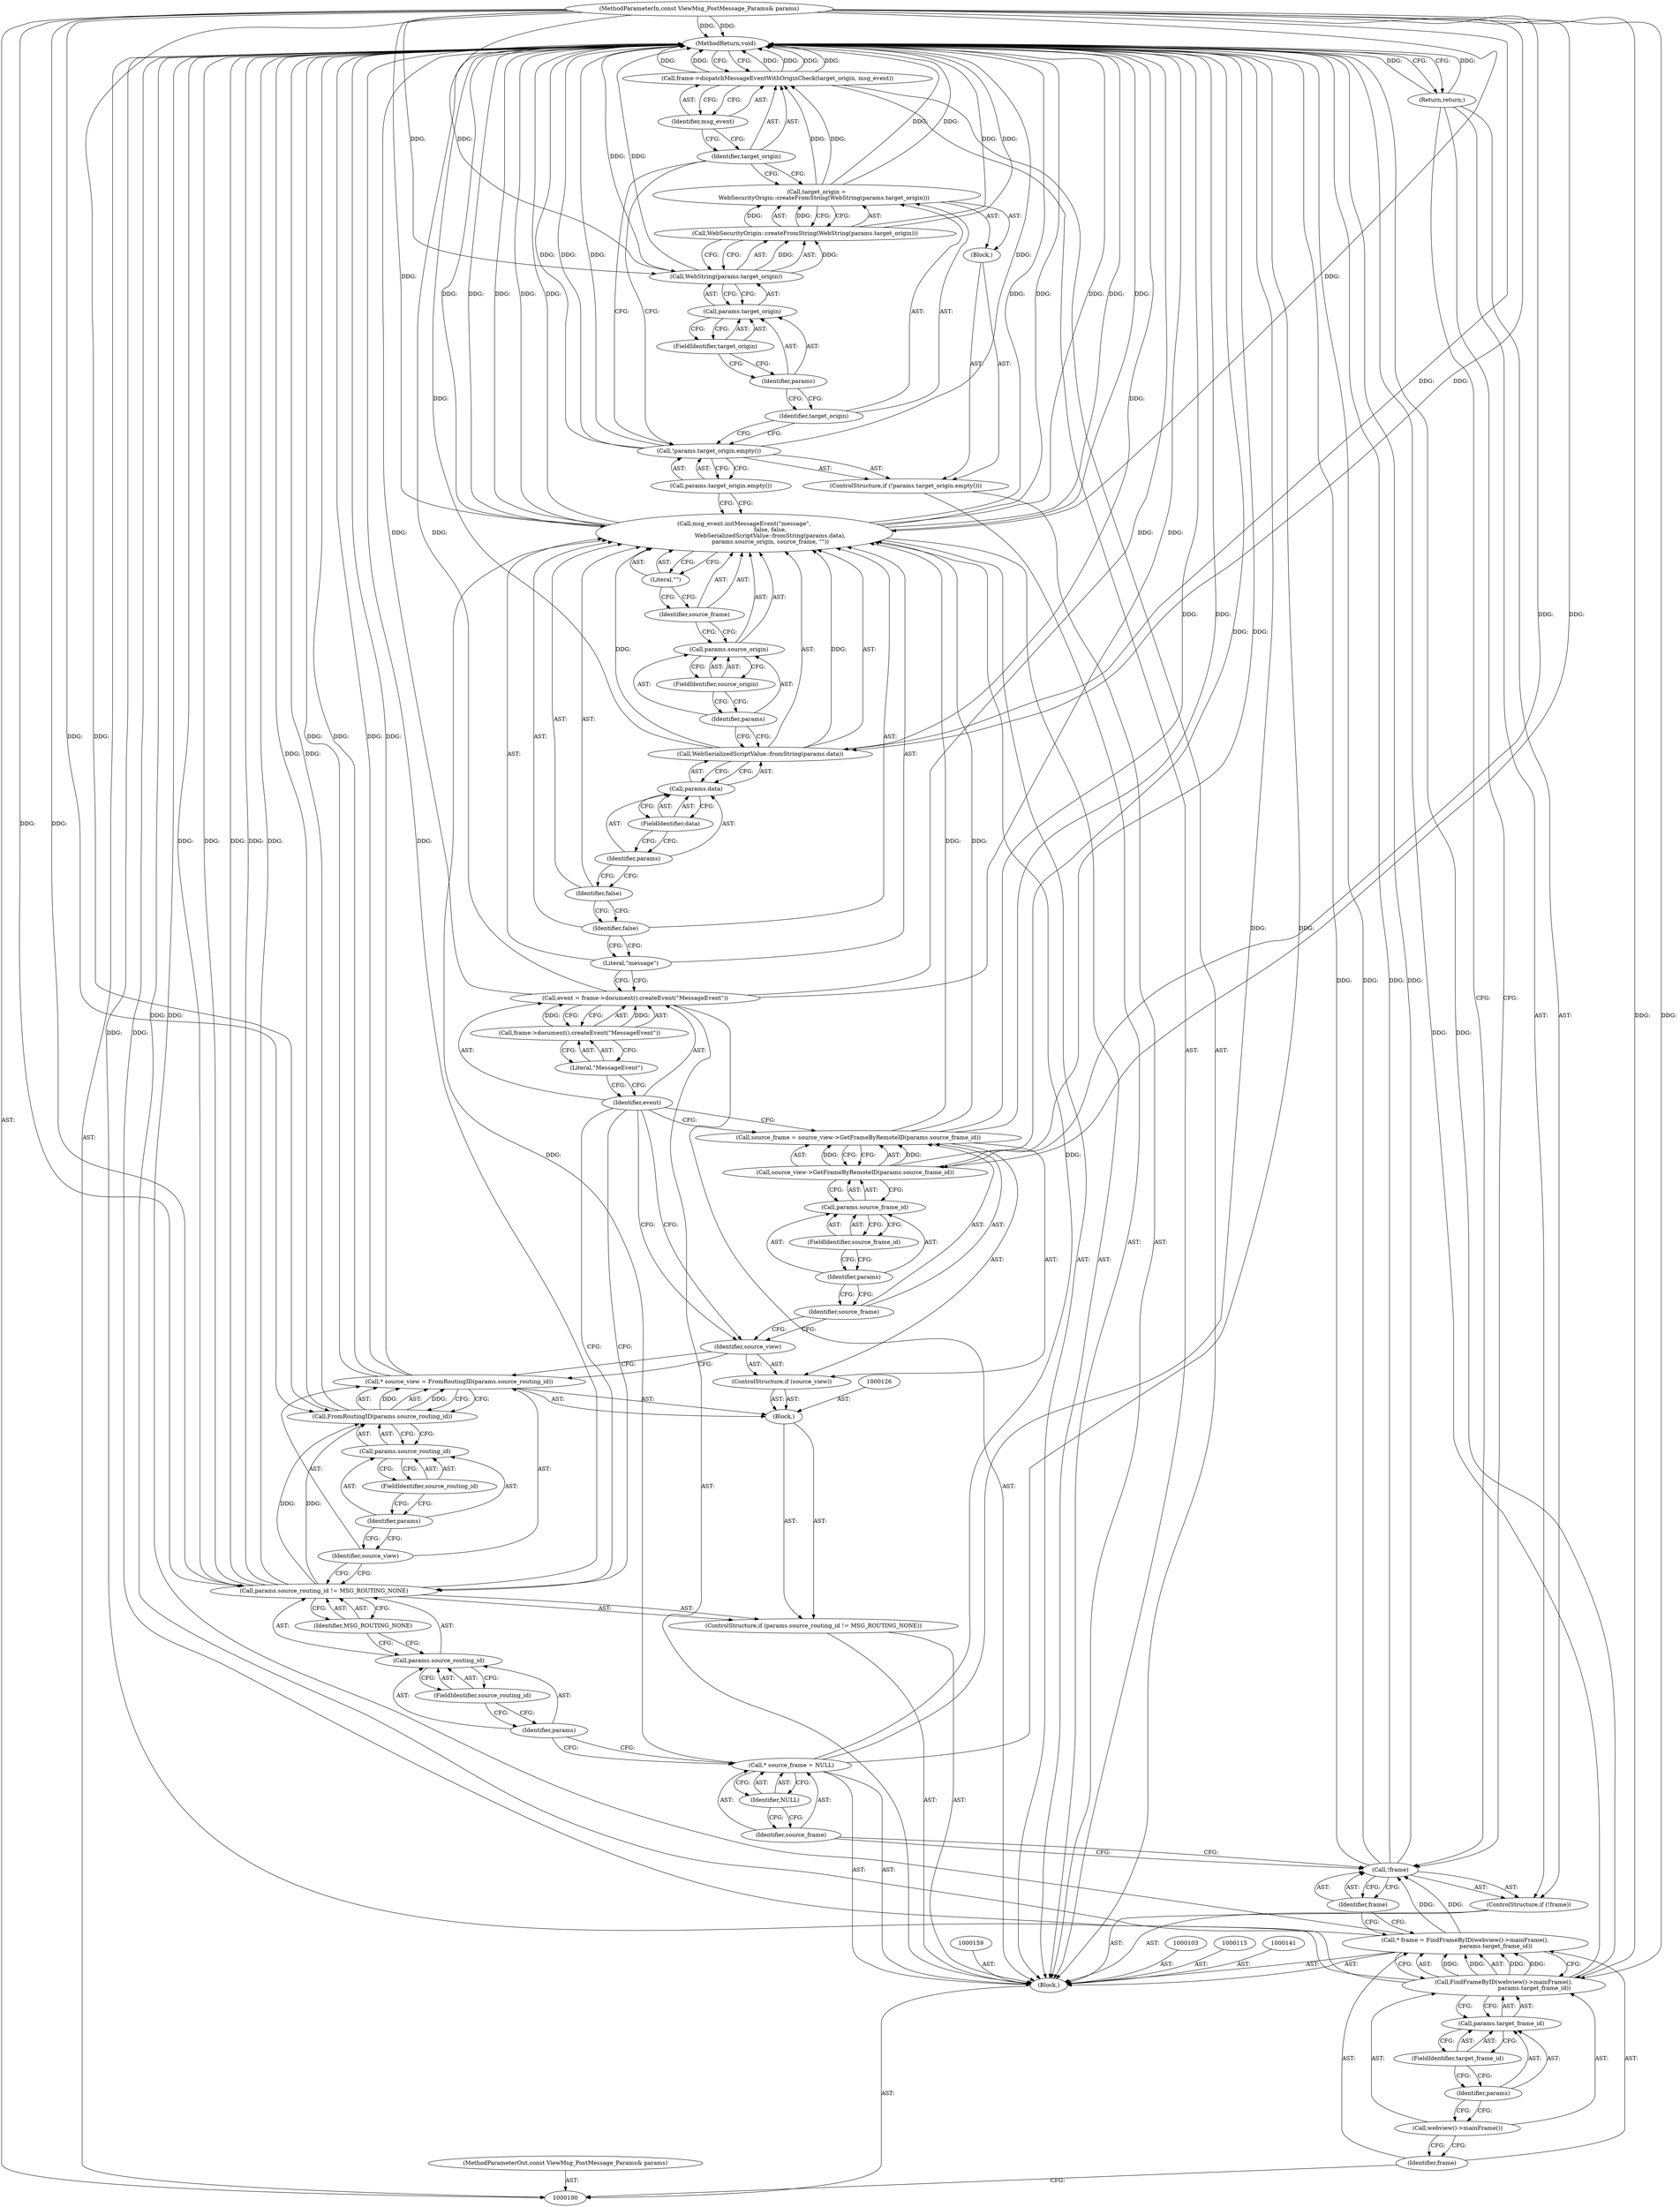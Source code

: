 digraph "0_Chrome_d1a59e4e845a01d7d7b80ef184b672752a9eae4d_0" {
"1000174" [label="(MethodReturn,void)"];
"1000127" [label="(Call,* source_view = FromRoutingID(params.source_routing_id))"];
"1000128" [label="(Identifier,source_view)"];
"1000129" [label="(Call,FromRoutingID(params.source_routing_id))"];
"1000130" [label="(Call,params.source_routing_id)"];
"1000131" [label="(Identifier,params)"];
"1000125" [label="(Block,)"];
"1000132" [label="(FieldIdentifier,source_routing_id)"];
"1000133" [label="(ControlStructure,if (source_view))"];
"1000134" [label="(Identifier,source_view)"];
"1000137" [label="(Call,source_view->GetFrameByRemoteID(params.source_frame_id))"];
"1000138" [label="(Call,params.source_frame_id)"];
"1000139" [label="(Identifier,params)"];
"1000135" [label="(Call,source_frame = source_view->GetFrameByRemoteID(params.source_frame_id))"];
"1000136" [label="(Identifier,source_frame)"];
"1000140" [label="(FieldIdentifier,source_frame_id)"];
"1000142" [label="(Call,event = frame->document().createEvent(\"MessageEvent\"))"];
"1000143" [label="(Identifier,event)"];
"1000144" [label="(Call,frame->document().createEvent(\"MessageEvent\"))"];
"1000145" [label="(Literal,\"MessageEvent\")"];
"1000146" [label="(Call,msg_event.initMessageEvent(\"message\",\n                             false, false,\n                             WebSerializedScriptValue::fromString(params.data),\n                             params.source_origin, source_frame, \"\"))"];
"1000147" [label="(Literal,\"message\")"];
"1000148" [label="(Identifier,false)"];
"1000149" [label="(Identifier,false)"];
"1000150" [label="(Call,WebSerializedScriptValue::fromString(params.data))"];
"1000151" [label="(Call,params.data)"];
"1000152" [label="(Identifier,params)"];
"1000153" [label="(FieldIdentifier,data)"];
"1000101" [label="(MethodParameterIn,const ViewMsg_PostMessage_Params& params)"];
"1000253" [label="(MethodParameterOut,const ViewMsg_PostMessage_Params& params)"];
"1000102" [label="(Block,)"];
"1000154" [label="(Call,params.source_origin)"];
"1000155" [label="(Identifier,params)"];
"1000156" [label="(FieldIdentifier,source_origin)"];
"1000157" [label="(Identifier,source_frame)"];
"1000158" [label="(Literal,\"\")"];
"1000160" [label="(ControlStructure,if (!params.target_origin.empty()))"];
"1000163" [label="(Block,)"];
"1000161" [label="(Call,!params.target_origin.empty())"];
"1000162" [label="(Call,params.target_origin.empty())"];
"1000164" [label="(Call,target_origin =\n        WebSecurityOrigin::createFromString(WebString(params.target_origin)))"];
"1000165" [label="(Identifier,target_origin)"];
"1000167" [label="(Call,WebString(params.target_origin))"];
"1000168" [label="(Call,params.target_origin)"];
"1000169" [label="(Identifier,params)"];
"1000170" [label="(FieldIdentifier,target_origin)"];
"1000166" [label="(Call,WebSecurityOrigin::createFromString(WebString(params.target_origin)))"];
"1000171" [label="(Call,frame->dispatchMessageEventWithOriginCheck(target_origin, msg_event))"];
"1000172" [label="(Identifier,target_origin)"];
"1000173" [label="(Identifier,msg_event)"];
"1000104" [label="(Call,* frame = FindFrameByID(webview()->mainFrame(),\n                                  params.target_frame_id))"];
"1000105" [label="(Identifier,frame)"];
"1000106" [label="(Call,FindFrameByID(webview()->mainFrame(),\n                                  params.target_frame_id))"];
"1000107" [label="(Call,webview()->mainFrame())"];
"1000108" [label="(Call,params.target_frame_id)"];
"1000109" [label="(Identifier,params)"];
"1000110" [label="(FieldIdentifier,target_frame_id)"];
"1000111" [label="(ControlStructure,if (!frame))"];
"1000112" [label="(Call,!frame)"];
"1000113" [label="(Identifier,frame)"];
"1000114" [label="(Return,return;)"];
"1000116" [label="(Call,* source_frame = NULL)"];
"1000117" [label="(Identifier,source_frame)"];
"1000118" [label="(Identifier,NULL)"];
"1000123" [label="(FieldIdentifier,source_routing_id)"];
"1000119" [label="(ControlStructure,if (params.source_routing_id != MSG_ROUTING_NONE))"];
"1000124" [label="(Identifier,MSG_ROUTING_NONE)"];
"1000120" [label="(Call,params.source_routing_id != MSG_ROUTING_NONE)"];
"1000121" [label="(Call,params.source_routing_id)"];
"1000122" [label="(Identifier,params)"];
"1000174" -> "1000100"  [label="AST: "];
"1000174" -> "1000114"  [label="CFG: "];
"1000174" -> "1000171"  [label="CFG: "];
"1000114" -> "1000174"  [label="DDG: "];
"1000106" -> "1000174"  [label="DDG: "];
"1000106" -> "1000174"  [label="DDG: "];
"1000146" -> "1000174"  [label="DDG: "];
"1000146" -> "1000174"  [label="DDG: "];
"1000146" -> "1000174"  [label="DDG: "];
"1000146" -> "1000174"  [label="DDG: "];
"1000146" -> "1000174"  [label="DDG: "];
"1000164" -> "1000174"  [label="DDG: "];
"1000120" -> "1000174"  [label="DDG: "];
"1000120" -> "1000174"  [label="DDG: "];
"1000120" -> "1000174"  [label="DDG: "];
"1000116" -> "1000174"  [label="DDG: "];
"1000112" -> "1000174"  [label="DDG: "];
"1000112" -> "1000174"  [label="DDG: "];
"1000167" -> "1000174"  [label="DDG: "];
"1000129" -> "1000174"  [label="DDG: "];
"1000171" -> "1000174"  [label="DDG: "];
"1000171" -> "1000174"  [label="DDG: "];
"1000171" -> "1000174"  [label="DDG: "];
"1000150" -> "1000174"  [label="DDG: "];
"1000127" -> "1000174"  [label="DDG: "];
"1000127" -> "1000174"  [label="DDG: "];
"1000142" -> "1000174"  [label="DDG: "];
"1000142" -> "1000174"  [label="DDG: "];
"1000166" -> "1000174"  [label="DDG: "];
"1000101" -> "1000174"  [label="DDG: "];
"1000137" -> "1000174"  [label="DDG: "];
"1000161" -> "1000174"  [label="DDG: "];
"1000161" -> "1000174"  [label="DDG: "];
"1000135" -> "1000174"  [label="DDG: "];
"1000104" -> "1000174"  [label="DDG: "];
"1000127" -> "1000125"  [label="AST: "];
"1000127" -> "1000129"  [label="CFG: "];
"1000128" -> "1000127"  [label="AST: "];
"1000129" -> "1000127"  [label="AST: "];
"1000134" -> "1000127"  [label="CFG: "];
"1000127" -> "1000174"  [label="DDG: "];
"1000127" -> "1000174"  [label="DDG: "];
"1000129" -> "1000127"  [label="DDG: "];
"1000128" -> "1000127"  [label="AST: "];
"1000128" -> "1000120"  [label="CFG: "];
"1000131" -> "1000128"  [label="CFG: "];
"1000129" -> "1000127"  [label="AST: "];
"1000129" -> "1000130"  [label="CFG: "];
"1000130" -> "1000129"  [label="AST: "];
"1000127" -> "1000129"  [label="CFG: "];
"1000129" -> "1000174"  [label="DDG: "];
"1000129" -> "1000127"  [label="DDG: "];
"1000120" -> "1000129"  [label="DDG: "];
"1000101" -> "1000129"  [label="DDG: "];
"1000130" -> "1000129"  [label="AST: "];
"1000130" -> "1000132"  [label="CFG: "];
"1000131" -> "1000130"  [label="AST: "];
"1000132" -> "1000130"  [label="AST: "];
"1000129" -> "1000130"  [label="CFG: "];
"1000131" -> "1000130"  [label="AST: "];
"1000131" -> "1000128"  [label="CFG: "];
"1000132" -> "1000131"  [label="CFG: "];
"1000125" -> "1000119"  [label="AST: "];
"1000126" -> "1000125"  [label="AST: "];
"1000127" -> "1000125"  [label="AST: "];
"1000133" -> "1000125"  [label="AST: "];
"1000132" -> "1000130"  [label="AST: "];
"1000132" -> "1000131"  [label="CFG: "];
"1000130" -> "1000132"  [label="CFG: "];
"1000133" -> "1000125"  [label="AST: "];
"1000134" -> "1000133"  [label="AST: "];
"1000135" -> "1000133"  [label="AST: "];
"1000134" -> "1000133"  [label="AST: "];
"1000134" -> "1000127"  [label="CFG: "];
"1000136" -> "1000134"  [label="CFG: "];
"1000143" -> "1000134"  [label="CFG: "];
"1000137" -> "1000135"  [label="AST: "];
"1000137" -> "1000138"  [label="CFG: "];
"1000138" -> "1000137"  [label="AST: "];
"1000135" -> "1000137"  [label="CFG: "];
"1000137" -> "1000174"  [label="DDG: "];
"1000137" -> "1000135"  [label="DDG: "];
"1000101" -> "1000137"  [label="DDG: "];
"1000138" -> "1000137"  [label="AST: "];
"1000138" -> "1000140"  [label="CFG: "];
"1000139" -> "1000138"  [label="AST: "];
"1000140" -> "1000138"  [label="AST: "];
"1000137" -> "1000138"  [label="CFG: "];
"1000139" -> "1000138"  [label="AST: "];
"1000139" -> "1000136"  [label="CFG: "];
"1000140" -> "1000139"  [label="CFG: "];
"1000135" -> "1000133"  [label="AST: "];
"1000135" -> "1000137"  [label="CFG: "];
"1000136" -> "1000135"  [label="AST: "];
"1000137" -> "1000135"  [label="AST: "];
"1000143" -> "1000135"  [label="CFG: "];
"1000135" -> "1000174"  [label="DDG: "];
"1000137" -> "1000135"  [label="DDG: "];
"1000135" -> "1000146"  [label="DDG: "];
"1000136" -> "1000135"  [label="AST: "];
"1000136" -> "1000134"  [label="CFG: "];
"1000139" -> "1000136"  [label="CFG: "];
"1000140" -> "1000138"  [label="AST: "];
"1000140" -> "1000139"  [label="CFG: "];
"1000138" -> "1000140"  [label="CFG: "];
"1000142" -> "1000102"  [label="AST: "];
"1000142" -> "1000144"  [label="CFG: "];
"1000143" -> "1000142"  [label="AST: "];
"1000144" -> "1000142"  [label="AST: "];
"1000147" -> "1000142"  [label="CFG: "];
"1000142" -> "1000174"  [label="DDG: "];
"1000142" -> "1000174"  [label="DDG: "];
"1000144" -> "1000142"  [label="DDG: "];
"1000143" -> "1000142"  [label="AST: "];
"1000143" -> "1000135"  [label="CFG: "];
"1000143" -> "1000134"  [label="CFG: "];
"1000143" -> "1000120"  [label="CFG: "];
"1000145" -> "1000143"  [label="CFG: "];
"1000144" -> "1000142"  [label="AST: "];
"1000144" -> "1000145"  [label="CFG: "];
"1000145" -> "1000144"  [label="AST: "];
"1000142" -> "1000144"  [label="CFG: "];
"1000144" -> "1000142"  [label="DDG: "];
"1000145" -> "1000144"  [label="AST: "];
"1000145" -> "1000143"  [label="CFG: "];
"1000144" -> "1000145"  [label="CFG: "];
"1000146" -> "1000102"  [label="AST: "];
"1000146" -> "1000158"  [label="CFG: "];
"1000147" -> "1000146"  [label="AST: "];
"1000148" -> "1000146"  [label="AST: "];
"1000149" -> "1000146"  [label="AST: "];
"1000150" -> "1000146"  [label="AST: "];
"1000154" -> "1000146"  [label="AST: "];
"1000157" -> "1000146"  [label="AST: "];
"1000158" -> "1000146"  [label="AST: "];
"1000162" -> "1000146"  [label="CFG: "];
"1000146" -> "1000174"  [label="DDG: "];
"1000146" -> "1000174"  [label="DDG: "];
"1000146" -> "1000174"  [label="DDG: "];
"1000146" -> "1000174"  [label="DDG: "];
"1000146" -> "1000174"  [label="DDG: "];
"1000150" -> "1000146"  [label="DDG: "];
"1000101" -> "1000146"  [label="DDG: "];
"1000116" -> "1000146"  [label="DDG: "];
"1000135" -> "1000146"  [label="DDG: "];
"1000147" -> "1000146"  [label="AST: "];
"1000147" -> "1000142"  [label="CFG: "];
"1000148" -> "1000147"  [label="CFG: "];
"1000148" -> "1000146"  [label="AST: "];
"1000148" -> "1000147"  [label="CFG: "];
"1000149" -> "1000148"  [label="CFG: "];
"1000149" -> "1000146"  [label="AST: "];
"1000149" -> "1000148"  [label="CFG: "];
"1000152" -> "1000149"  [label="CFG: "];
"1000150" -> "1000146"  [label="AST: "];
"1000150" -> "1000151"  [label="CFG: "];
"1000151" -> "1000150"  [label="AST: "];
"1000155" -> "1000150"  [label="CFG: "];
"1000150" -> "1000174"  [label="DDG: "];
"1000150" -> "1000146"  [label="DDG: "];
"1000101" -> "1000150"  [label="DDG: "];
"1000151" -> "1000150"  [label="AST: "];
"1000151" -> "1000153"  [label="CFG: "];
"1000152" -> "1000151"  [label="AST: "];
"1000153" -> "1000151"  [label="AST: "];
"1000150" -> "1000151"  [label="CFG: "];
"1000152" -> "1000151"  [label="AST: "];
"1000152" -> "1000149"  [label="CFG: "];
"1000153" -> "1000152"  [label="CFG: "];
"1000153" -> "1000151"  [label="AST: "];
"1000153" -> "1000152"  [label="CFG: "];
"1000151" -> "1000153"  [label="CFG: "];
"1000101" -> "1000100"  [label="AST: "];
"1000101" -> "1000174"  [label="DDG: "];
"1000101" -> "1000106"  [label="DDG: "];
"1000101" -> "1000120"  [label="DDG: "];
"1000101" -> "1000129"  [label="DDG: "];
"1000101" -> "1000137"  [label="DDG: "];
"1000101" -> "1000150"  [label="DDG: "];
"1000101" -> "1000146"  [label="DDG: "];
"1000101" -> "1000167"  [label="DDG: "];
"1000253" -> "1000100"  [label="AST: "];
"1000102" -> "1000100"  [label="AST: "];
"1000103" -> "1000102"  [label="AST: "];
"1000104" -> "1000102"  [label="AST: "];
"1000111" -> "1000102"  [label="AST: "];
"1000115" -> "1000102"  [label="AST: "];
"1000116" -> "1000102"  [label="AST: "];
"1000119" -> "1000102"  [label="AST: "];
"1000141" -> "1000102"  [label="AST: "];
"1000142" -> "1000102"  [label="AST: "];
"1000146" -> "1000102"  [label="AST: "];
"1000159" -> "1000102"  [label="AST: "];
"1000160" -> "1000102"  [label="AST: "];
"1000171" -> "1000102"  [label="AST: "];
"1000154" -> "1000146"  [label="AST: "];
"1000154" -> "1000156"  [label="CFG: "];
"1000155" -> "1000154"  [label="AST: "];
"1000156" -> "1000154"  [label="AST: "];
"1000157" -> "1000154"  [label="CFG: "];
"1000155" -> "1000154"  [label="AST: "];
"1000155" -> "1000150"  [label="CFG: "];
"1000156" -> "1000155"  [label="CFG: "];
"1000156" -> "1000154"  [label="AST: "];
"1000156" -> "1000155"  [label="CFG: "];
"1000154" -> "1000156"  [label="CFG: "];
"1000157" -> "1000146"  [label="AST: "];
"1000157" -> "1000154"  [label="CFG: "];
"1000158" -> "1000157"  [label="CFG: "];
"1000158" -> "1000146"  [label="AST: "];
"1000158" -> "1000157"  [label="CFG: "];
"1000146" -> "1000158"  [label="CFG: "];
"1000160" -> "1000102"  [label="AST: "];
"1000161" -> "1000160"  [label="AST: "];
"1000163" -> "1000160"  [label="AST: "];
"1000163" -> "1000160"  [label="AST: "];
"1000164" -> "1000163"  [label="AST: "];
"1000161" -> "1000160"  [label="AST: "];
"1000161" -> "1000162"  [label="CFG: "];
"1000162" -> "1000161"  [label="AST: "];
"1000165" -> "1000161"  [label="CFG: "];
"1000172" -> "1000161"  [label="CFG: "];
"1000161" -> "1000174"  [label="DDG: "];
"1000161" -> "1000174"  [label="DDG: "];
"1000162" -> "1000161"  [label="AST: "];
"1000162" -> "1000146"  [label="CFG: "];
"1000161" -> "1000162"  [label="CFG: "];
"1000164" -> "1000163"  [label="AST: "];
"1000164" -> "1000166"  [label="CFG: "];
"1000165" -> "1000164"  [label="AST: "];
"1000166" -> "1000164"  [label="AST: "];
"1000172" -> "1000164"  [label="CFG: "];
"1000164" -> "1000174"  [label="DDG: "];
"1000166" -> "1000164"  [label="DDG: "];
"1000164" -> "1000171"  [label="DDG: "];
"1000165" -> "1000164"  [label="AST: "];
"1000165" -> "1000161"  [label="CFG: "];
"1000169" -> "1000165"  [label="CFG: "];
"1000167" -> "1000166"  [label="AST: "];
"1000167" -> "1000168"  [label="CFG: "];
"1000168" -> "1000167"  [label="AST: "];
"1000166" -> "1000167"  [label="CFG: "];
"1000167" -> "1000174"  [label="DDG: "];
"1000167" -> "1000166"  [label="DDG: "];
"1000101" -> "1000167"  [label="DDG: "];
"1000168" -> "1000167"  [label="AST: "];
"1000168" -> "1000170"  [label="CFG: "];
"1000169" -> "1000168"  [label="AST: "];
"1000170" -> "1000168"  [label="AST: "];
"1000167" -> "1000168"  [label="CFG: "];
"1000169" -> "1000168"  [label="AST: "];
"1000169" -> "1000165"  [label="CFG: "];
"1000170" -> "1000169"  [label="CFG: "];
"1000170" -> "1000168"  [label="AST: "];
"1000170" -> "1000169"  [label="CFG: "];
"1000168" -> "1000170"  [label="CFG: "];
"1000166" -> "1000164"  [label="AST: "];
"1000166" -> "1000167"  [label="CFG: "];
"1000167" -> "1000166"  [label="AST: "];
"1000164" -> "1000166"  [label="CFG: "];
"1000166" -> "1000174"  [label="DDG: "];
"1000166" -> "1000164"  [label="DDG: "];
"1000167" -> "1000166"  [label="DDG: "];
"1000171" -> "1000102"  [label="AST: "];
"1000171" -> "1000173"  [label="CFG: "];
"1000172" -> "1000171"  [label="AST: "];
"1000173" -> "1000171"  [label="AST: "];
"1000174" -> "1000171"  [label="CFG: "];
"1000171" -> "1000174"  [label="DDG: "];
"1000171" -> "1000174"  [label="DDG: "];
"1000171" -> "1000174"  [label="DDG: "];
"1000164" -> "1000171"  [label="DDG: "];
"1000172" -> "1000171"  [label="AST: "];
"1000172" -> "1000164"  [label="CFG: "];
"1000172" -> "1000161"  [label="CFG: "];
"1000173" -> "1000172"  [label="CFG: "];
"1000173" -> "1000171"  [label="AST: "];
"1000173" -> "1000172"  [label="CFG: "];
"1000171" -> "1000173"  [label="CFG: "];
"1000104" -> "1000102"  [label="AST: "];
"1000104" -> "1000106"  [label="CFG: "];
"1000105" -> "1000104"  [label="AST: "];
"1000106" -> "1000104"  [label="AST: "];
"1000113" -> "1000104"  [label="CFG: "];
"1000104" -> "1000174"  [label="DDG: "];
"1000106" -> "1000104"  [label="DDG: "];
"1000106" -> "1000104"  [label="DDG: "];
"1000104" -> "1000112"  [label="DDG: "];
"1000105" -> "1000104"  [label="AST: "];
"1000105" -> "1000100"  [label="CFG: "];
"1000107" -> "1000105"  [label="CFG: "];
"1000106" -> "1000104"  [label="AST: "];
"1000106" -> "1000108"  [label="CFG: "];
"1000107" -> "1000106"  [label="AST: "];
"1000108" -> "1000106"  [label="AST: "];
"1000104" -> "1000106"  [label="CFG: "];
"1000106" -> "1000174"  [label="DDG: "];
"1000106" -> "1000174"  [label="DDG: "];
"1000106" -> "1000104"  [label="DDG: "];
"1000106" -> "1000104"  [label="DDG: "];
"1000101" -> "1000106"  [label="DDG: "];
"1000107" -> "1000106"  [label="AST: "];
"1000107" -> "1000105"  [label="CFG: "];
"1000109" -> "1000107"  [label="CFG: "];
"1000108" -> "1000106"  [label="AST: "];
"1000108" -> "1000110"  [label="CFG: "];
"1000109" -> "1000108"  [label="AST: "];
"1000110" -> "1000108"  [label="AST: "];
"1000106" -> "1000108"  [label="CFG: "];
"1000109" -> "1000108"  [label="AST: "];
"1000109" -> "1000107"  [label="CFG: "];
"1000110" -> "1000109"  [label="CFG: "];
"1000110" -> "1000108"  [label="AST: "];
"1000110" -> "1000109"  [label="CFG: "];
"1000108" -> "1000110"  [label="CFG: "];
"1000111" -> "1000102"  [label="AST: "];
"1000112" -> "1000111"  [label="AST: "];
"1000114" -> "1000111"  [label="AST: "];
"1000112" -> "1000111"  [label="AST: "];
"1000112" -> "1000113"  [label="CFG: "];
"1000113" -> "1000112"  [label="AST: "];
"1000114" -> "1000112"  [label="CFG: "];
"1000117" -> "1000112"  [label="CFG: "];
"1000112" -> "1000174"  [label="DDG: "];
"1000112" -> "1000174"  [label="DDG: "];
"1000104" -> "1000112"  [label="DDG: "];
"1000113" -> "1000112"  [label="AST: "];
"1000113" -> "1000104"  [label="CFG: "];
"1000112" -> "1000113"  [label="CFG: "];
"1000114" -> "1000111"  [label="AST: "];
"1000114" -> "1000112"  [label="CFG: "];
"1000174" -> "1000114"  [label="CFG: "];
"1000114" -> "1000174"  [label="DDG: "];
"1000116" -> "1000102"  [label="AST: "];
"1000116" -> "1000118"  [label="CFG: "];
"1000117" -> "1000116"  [label="AST: "];
"1000118" -> "1000116"  [label="AST: "];
"1000122" -> "1000116"  [label="CFG: "];
"1000116" -> "1000174"  [label="DDG: "];
"1000116" -> "1000146"  [label="DDG: "];
"1000117" -> "1000116"  [label="AST: "];
"1000117" -> "1000112"  [label="CFG: "];
"1000118" -> "1000117"  [label="CFG: "];
"1000118" -> "1000116"  [label="AST: "];
"1000118" -> "1000117"  [label="CFG: "];
"1000116" -> "1000118"  [label="CFG: "];
"1000123" -> "1000121"  [label="AST: "];
"1000123" -> "1000122"  [label="CFG: "];
"1000121" -> "1000123"  [label="CFG: "];
"1000119" -> "1000102"  [label="AST: "];
"1000120" -> "1000119"  [label="AST: "];
"1000125" -> "1000119"  [label="AST: "];
"1000124" -> "1000120"  [label="AST: "];
"1000124" -> "1000121"  [label="CFG: "];
"1000120" -> "1000124"  [label="CFG: "];
"1000120" -> "1000119"  [label="AST: "];
"1000120" -> "1000124"  [label="CFG: "];
"1000121" -> "1000120"  [label="AST: "];
"1000124" -> "1000120"  [label="AST: "];
"1000128" -> "1000120"  [label="CFG: "];
"1000143" -> "1000120"  [label="CFG: "];
"1000120" -> "1000174"  [label="DDG: "];
"1000120" -> "1000174"  [label="DDG: "];
"1000120" -> "1000174"  [label="DDG: "];
"1000101" -> "1000120"  [label="DDG: "];
"1000120" -> "1000129"  [label="DDG: "];
"1000121" -> "1000120"  [label="AST: "];
"1000121" -> "1000123"  [label="CFG: "];
"1000122" -> "1000121"  [label="AST: "];
"1000123" -> "1000121"  [label="AST: "];
"1000124" -> "1000121"  [label="CFG: "];
"1000122" -> "1000121"  [label="AST: "];
"1000122" -> "1000116"  [label="CFG: "];
"1000123" -> "1000122"  [label="CFG: "];
}
